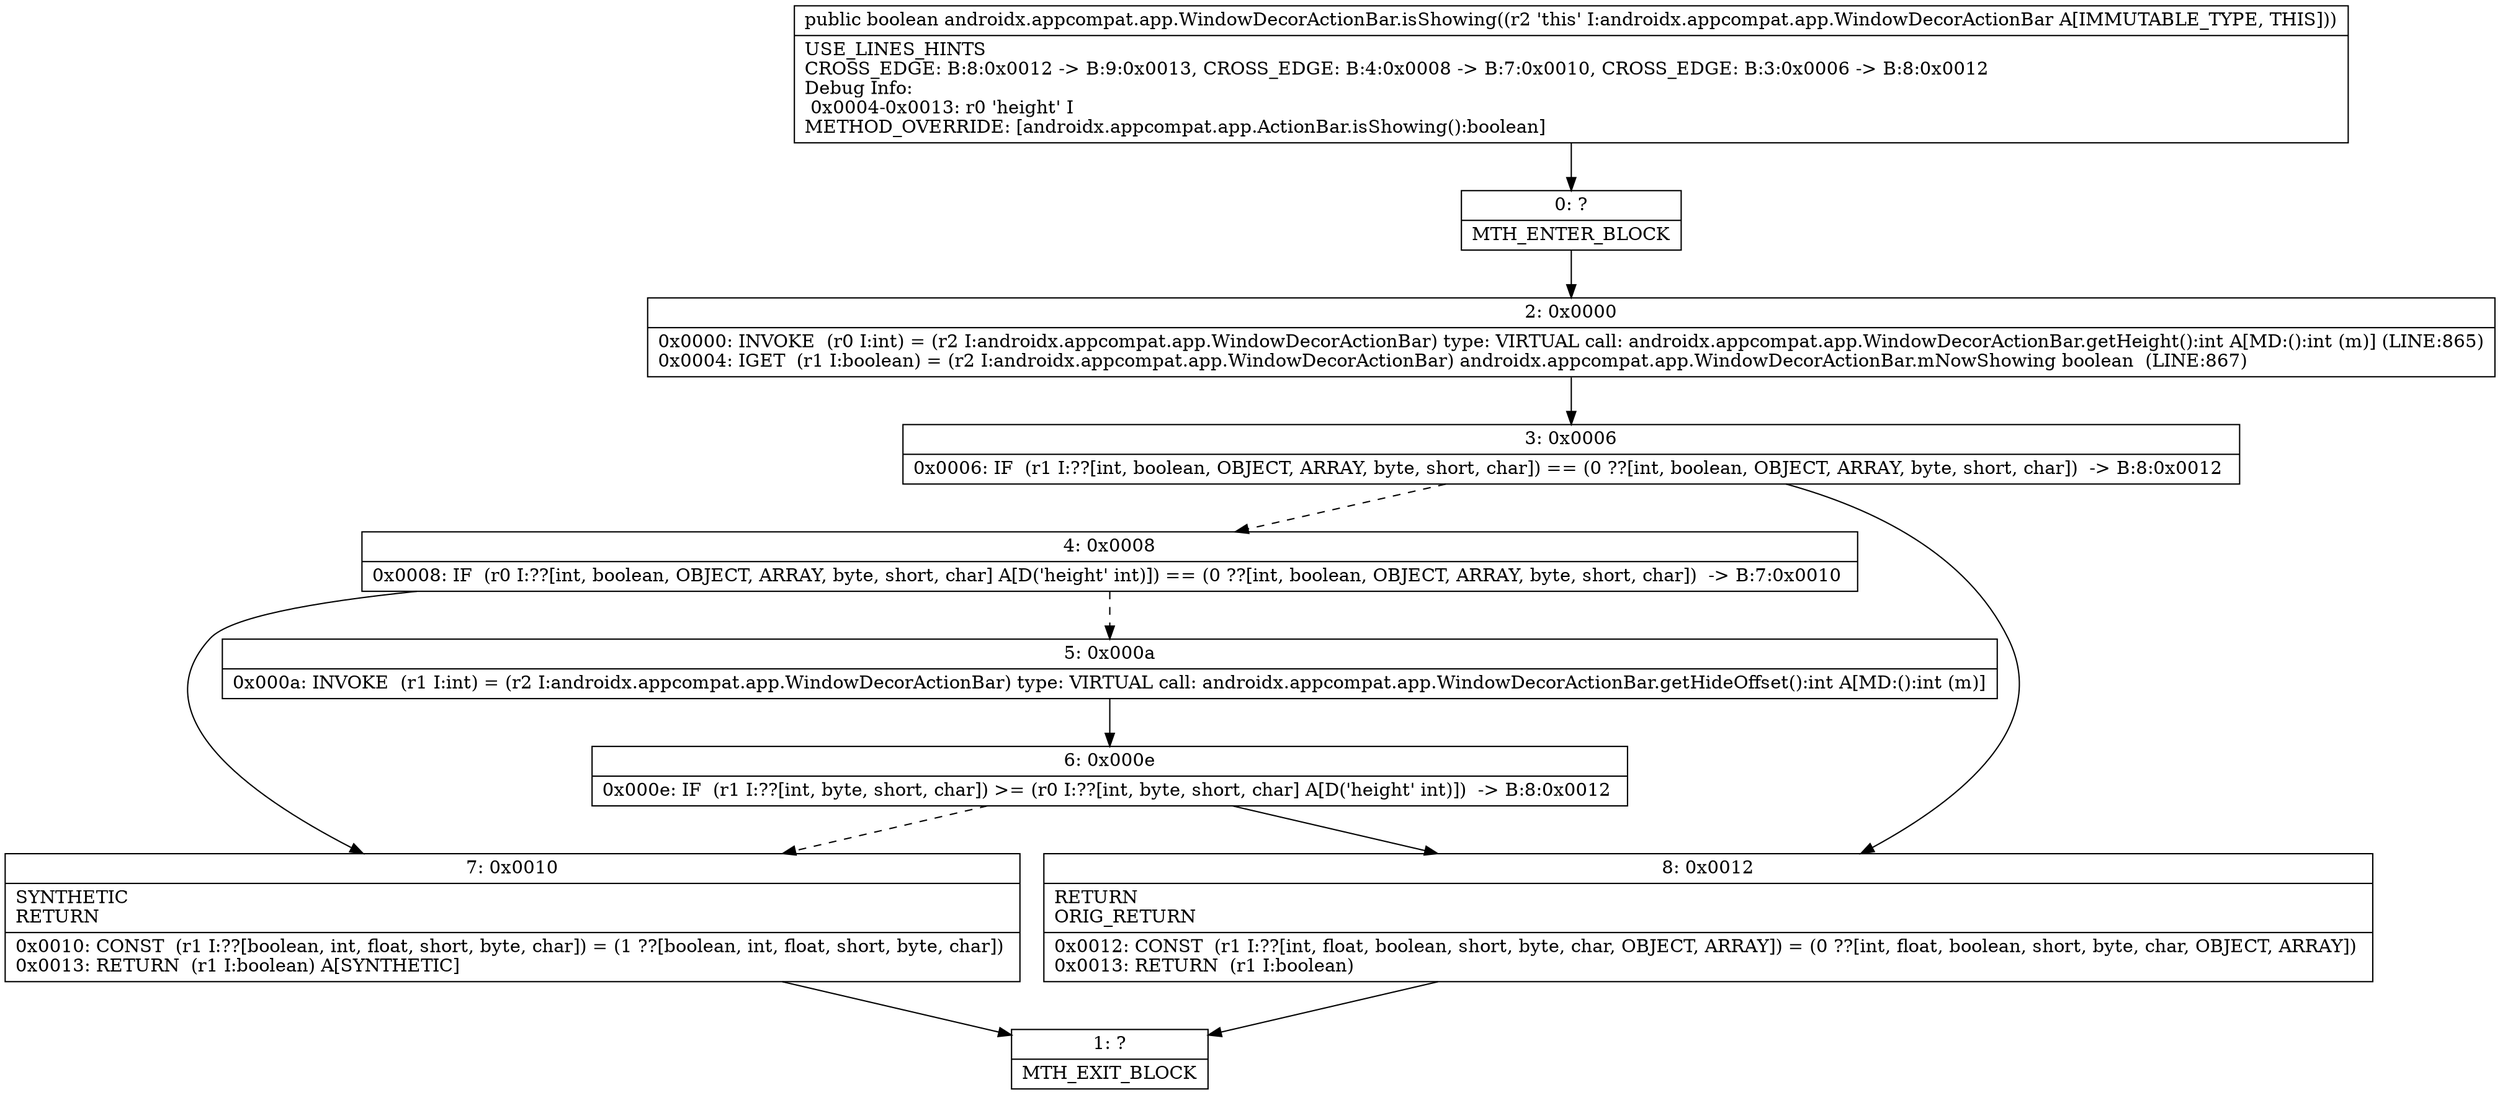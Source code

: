 digraph "CFG forandroidx.appcompat.app.WindowDecorActionBar.isShowing()Z" {
Node_0 [shape=record,label="{0\:\ ?|MTH_ENTER_BLOCK\l}"];
Node_2 [shape=record,label="{2\:\ 0x0000|0x0000: INVOKE  (r0 I:int) = (r2 I:androidx.appcompat.app.WindowDecorActionBar) type: VIRTUAL call: androidx.appcompat.app.WindowDecorActionBar.getHeight():int A[MD:():int (m)] (LINE:865)\l0x0004: IGET  (r1 I:boolean) = (r2 I:androidx.appcompat.app.WindowDecorActionBar) androidx.appcompat.app.WindowDecorActionBar.mNowShowing boolean  (LINE:867)\l}"];
Node_3 [shape=record,label="{3\:\ 0x0006|0x0006: IF  (r1 I:??[int, boolean, OBJECT, ARRAY, byte, short, char]) == (0 ??[int, boolean, OBJECT, ARRAY, byte, short, char])  \-\> B:8:0x0012 \l}"];
Node_4 [shape=record,label="{4\:\ 0x0008|0x0008: IF  (r0 I:??[int, boolean, OBJECT, ARRAY, byte, short, char] A[D('height' int)]) == (0 ??[int, boolean, OBJECT, ARRAY, byte, short, char])  \-\> B:7:0x0010 \l}"];
Node_5 [shape=record,label="{5\:\ 0x000a|0x000a: INVOKE  (r1 I:int) = (r2 I:androidx.appcompat.app.WindowDecorActionBar) type: VIRTUAL call: androidx.appcompat.app.WindowDecorActionBar.getHideOffset():int A[MD:():int (m)]\l}"];
Node_6 [shape=record,label="{6\:\ 0x000e|0x000e: IF  (r1 I:??[int, byte, short, char]) \>= (r0 I:??[int, byte, short, char] A[D('height' int)])  \-\> B:8:0x0012 \l}"];
Node_7 [shape=record,label="{7\:\ 0x0010|SYNTHETIC\lRETURN\l|0x0010: CONST  (r1 I:??[boolean, int, float, short, byte, char]) = (1 ??[boolean, int, float, short, byte, char]) \l0x0013: RETURN  (r1 I:boolean) A[SYNTHETIC]\l}"];
Node_1 [shape=record,label="{1\:\ ?|MTH_EXIT_BLOCK\l}"];
Node_8 [shape=record,label="{8\:\ 0x0012|RETURN\lORIG_RETURN\l|0x0012: CONST  (r1 I:??[int, float, boolean, short, byte, char, OBJECT, ARRAY]) = (0 ??[int, float, boolean, short, byte, char, OBJECT, ARRAY]) \l0x0013: RETURN  (r1 I:boolean) \l}"];
MethodNode[shape=record,label="{public boolean androidx.appcompat.app.WindowDecorActionBar.isShowing((r2 'this' I:androidx.appcompat.app.WindowDecorActionBar A[IMMUTABLE_TYPE, THIS]))  | USE_LINES_HINTS\lCROSS_EDGE: B:8:0x0012 \-\> B:9:0x0013, CROSS_EDGE: B:4:0x0008 \-\> B:7:0x0010, CROSS_EDGE: B:3:0x0006 \-\> B:8:0x0012\lDebug Info:\l  0x0004\-0x0013: r0 'height' I\lMETHOD_OVERRIDE: [androidx.appcompat.app.ActionBar.isShowing():boolean]\l}"];
MethodNode -> Node_0;Node_0 -> Node_2;
Node_2 -> Node_3;
Node_3 -> Node_4[style=dashed];
Node_3 -> Node_8;
Node_4 -> Node_5[style=dashed];
Node_4 -> Node_7;
Node_5 -> Node_6;
Node_6 -> Node_7[style=dashed];
Node_6 -> Node_8;
Node_7 -> Node_1;
Node_8 -> Node_1;
}

